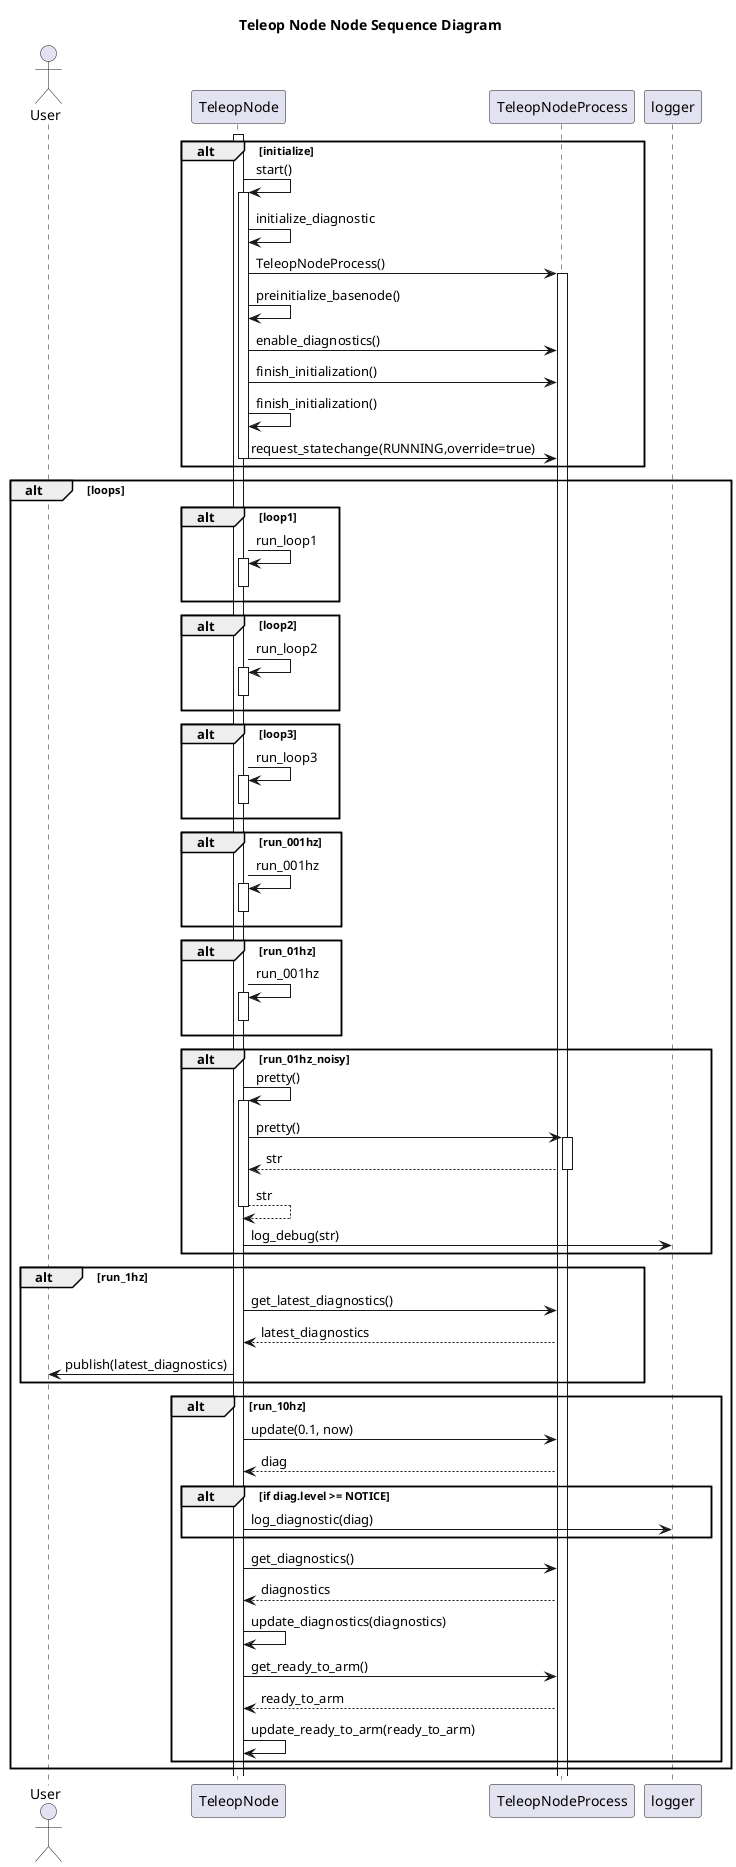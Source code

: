 @startuml
title Teleop Node Node Sequence Diagram
actor User as user
participant TeleopNode as node
participant TeleopNodeProcess as process

alt initialize
    activate node
    node -> node++: start()
    node -> node: initialize_diagnostic
    node -> process++: TeleopNodeProcess()
    node -> node: preinitialize_basenode()
    node -> process: enable_diagnostics()
    node -> process: finish_initialization()
    node -> node: finish_initialization()
    node -> process: request_statechange(RUNNING,override=true)
    node--
end

alt loops
    alt loop1
        node -> node++: run_loop1
        node--
    end
    alt loop2
        node -> node++: run_loop2
        node--
    end
    alt loop3
        node -> node++: run_loop3
        node--
    end
    alt run_001hz
        node -> node++: run_001hz
        node--
    end
    alt run_01hz
        node -> node++: run_001hz
        node--
    end
    alt run_01hz_noisy
        node -> node++: pretty()
        node -> process++: pretty()
        process --> node--: str
        node --> node--: str
        node -> logger:log_debug(str)
    end
    alt run_1hz
        node -> process: get_latest_diagnostics()
        process --> node: latest_diagnostics
        node -> user: publish(latest_diagnostics)
    end
    alt run_10hz
        node -> process: update(0.1, now)
        process --> node: diag
        alt if diag.level >= NOTICE
            node -> logger: log_diagnostic(diag)
        end
        node -> process: get_diagnostics()
        process --> node: diagnostics
        node -> node: update_diagnostics(diagnostics)
        node -> process: get_ready_to_arm()
        process --> node: ready_to_arm
        node -> node: update_ready_to_arm(ready_to_arm)

    end
end
@enduml